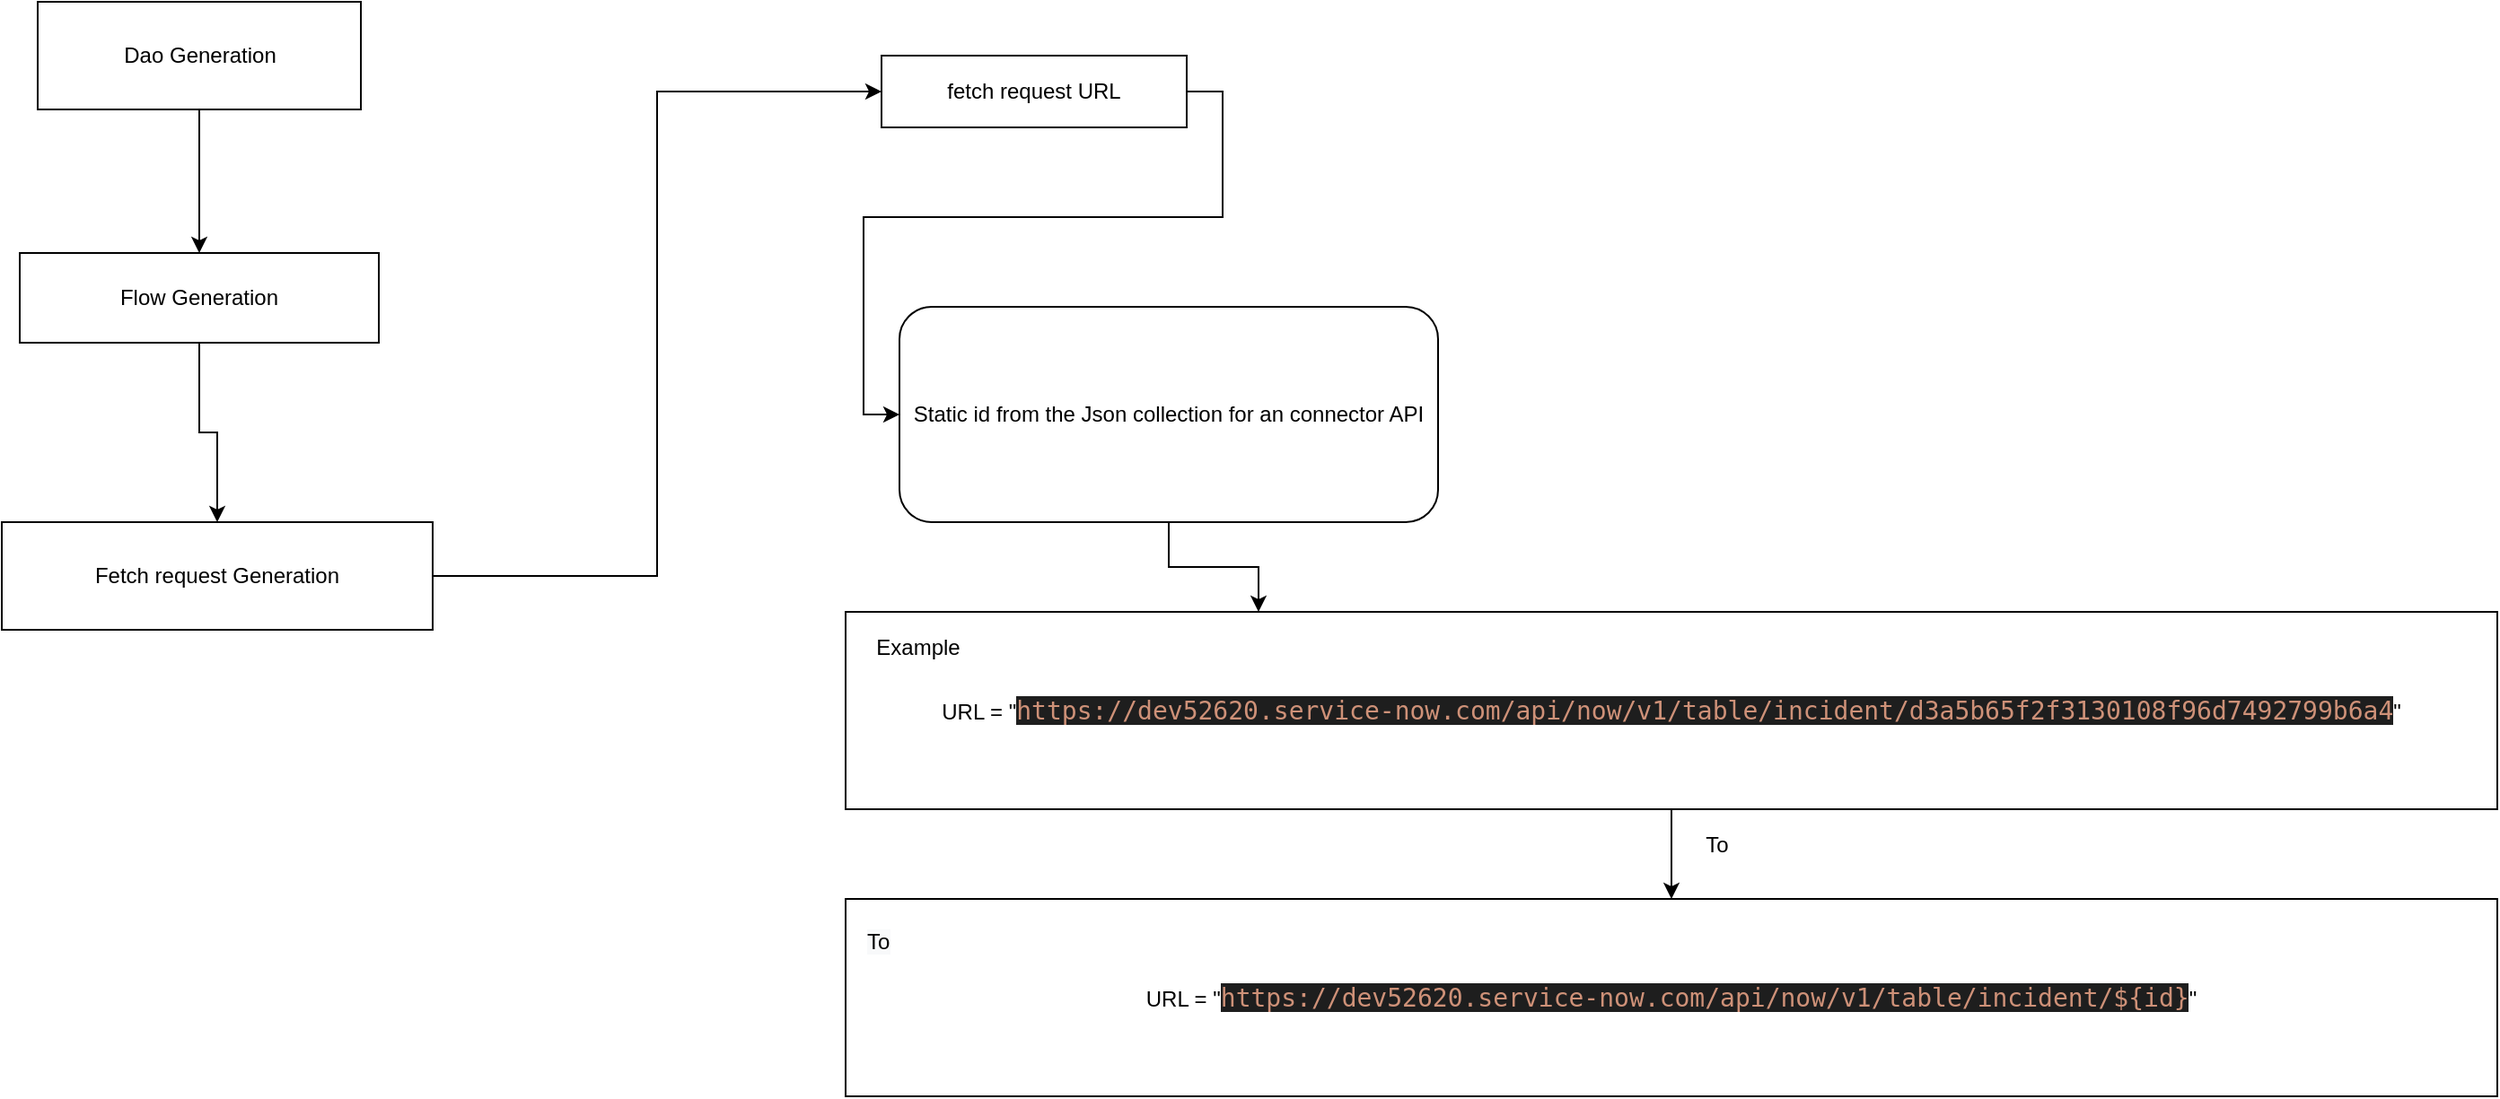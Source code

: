 <mxfile version="12.2.4" pages="1"><diagram id="fjr7JyN2Xj5zGjxnPLpC" name="Page-1"><mxGraphModel dx="477" dy="443" grid="1" gridSize="10" guides="1" tooltips="1" connect="1" arrows="1" fold="1" page="1" pageScale="1" pageWidth="827" pageHeight="1169" math="0" shadow="0"><root><mxCell id="0"/><mxCell id="1" parent="0"/><mxCell id="2MZphv4QrDWkQNsCDVkW-14" style="edgeStyle=orthogonalEdgeStyle;rounded=0;orthogonalLoop=1;jettySize=auto;html=1;exitX=0.5;exitY=1;exitDx=0;exitDy=0;entryX=0.5;entryY=0;entryDx=0;entryDy=0;" parent="1" source="2MZphv4QrDWkQNsCDVkW-12" target="2MZphv4QrDWkQNsCDVkW-13" edge="1"><mxGeometry relative="1" as="geometry"/></mxCell><mxCell id="2MZphv4QrDWkQNsCDVkW-12" value="" style="rounded=0;whiteSpace=wrap;html=1;" parent="1" vertex="1"><mxGeometry x="100" y="40" width="180" height="60" as="geometry"/></mxCell><mxCell id="2MZphv4QrDWkQNsCDVkW-6" style="edgeStyle=orthogonalEdgeStyle;rounded=0;orthogonalLoop=1;jettySize=auto;html=1;exitX=1;exitY=0.5;exitDx=0;exitDy=0;entryX=0;entryY=0.5;entryDx=0;entryDy=0;" parent="1" source="2MZphv4QrDWkQNsCDVkW-2" target="2MZphv4QrDWkQNsCDVkW-5" edge="1"><mxGeometry relative="1" as="geometry"/></mxCell><mxCell id="2MZphv4QrDWkQNsCDVkW-3" value="Dao Generation" style="text;html=1;align=center;verticalAlign=middle;resizable=0;points=[];autosize=1;strokeColor=none;" parent="1" vertex="1"><mxGeometry x="140" y="60" width="100" height="20" as="geometry"/></mxCell><mxCell id="2MZphv4QrDWkQNsCDVkW-2" value="fetch request URL" style="rounded=0;whiteSpace=wrap;html=1;" parent="1" vertex="1"><mxGeometry x="570" y="70" width="170" height="40" as="geometry"/></mxCell><mxCell id="2MZphv4QrDWkQNsCDVkW-9" style="edgeStyle=orthogonalEdgeStyle;rounded=0;orthogonalLoop=1;jettySize=auto;html=1;exitX=0.5;exitY=1;exitDx=0;exitDy=0;entryX=0.25;entryY=0;entryDx=0;entryDy=0;" parent="1" source="2MZphv4QrDWkQNsCDVkW-5" target="2MZphv4QrDWkQNsCDVkW-7" edge="1"><mxGeometry relative="1" as="geometry"/></mxCell><mxCell id="2MZphv4QrDWkQNsCDVkW-5" value="Static id from the Json collection for an connector API" style="rounded=1;whiteSpace=wrap;html=1;" parent="1" vertex="1"><mxGeometry x="580" y="210" width="300" height="120" as="geometry"/></mxCell><mxCell id="2MZphv4QrDWkQNsCDVkW-20" value="" style="edgeStyle=orthogonalEdgeStyle;rounded=0;orthogonalLoop=1;jettySize=auto;html=1;" parent="1" source="2MZphv4QrDWkQNsCDVkW-7" target="2MZphv4QrDWkQNsCDVkW-18" edge="1"><mxGeometry relative="1" as="geometry"/></mxCell><mxCell id="2MZphv4QrDWkQNsCDVkW-7" value="URL = &quot;&lt;span style=&quot;color: rgb(206 , 145 , 120) ; background-color: rgb(30 , 30 , 30) ; font-family: &amp;#34;droid sans mono&amp;#34; , monospace , monospace , &amp;#34;droid sans fallback&amp;#34; ; font-size: 14px&quot;&gt;https://dev52620.service-now.com/api/now/v1/table/incident/d3a5b65f2f3130108f96d7492799b6a4&lt;/span&gt;&lt;span&gt;&quot;&lt;/span&gt;" style="rounded=0;whiteSpace=wrap;html=1;" parent="1" vertex="1"><mxGeometry x="550" y="380" width="920" height="110" as="geometry"/></mxCell><mxCell id="2MZphv4QrDWkQNsCDVkW-8" value="Example" style="text;html=1;align=center;verticalAlign=middle;resizable=0;points=[];autosize=1;strokeColor=none;" parent="1" vertex="1"><mxGeometry x="560" y="390" width="60" height="20" as="geometry"/></mxCell><mxCell id="2MZphv4QrDWkQNsCDVkW-16" style="edgeStyle=orthogonalEdgeStyle;rounded=0;orthogonalLoop=1;jettySize=auto;html=1;exitX=0.5;exitY=1;exitDx=0;exitDy=0;" parent="1" source="2MZphv4QrDWkQNsCDVkW-13" target="2MZphv4QrDWkQNsCDVkW-15" edge="1"><mxGeometry relative="1" as="geometry"/></mxCell><mxCell id="2MZphv4QrDWkQNsCDVkW-13" value="Flow Generation" style="rounded=0;whiteSpace=wrap;html=1;" parent="1" vertex="1"><mxGeometry x="90" y="180" width="200" height="50" as="geometry"/></mxCell><mxCell id="2MZphv4QrDWkQNsCDVkW-17" style="edgeStyle=orthogonalEdgeStyle;rounded=0;orthogonalLoop=1;jettySize=auto;html=1;exitX=1;exitY=0.5;exitDx=0;exitDy=0;entryX=0;entryY=0.5;entryDx=0;entryDy=0;" parent="1" source="2MZphv4QrDWkQNsCDVkW-15" target="2MZphv4QrDWkQNsCDVkW-2" edge="1"><mxGeometry relative="1" as="geometry"/></mxCell><mxCell id="2MZphv4QrDWkQNsCDVkW-15" value="Fetch request Generation" style="rounded=0;whiteSpace=wrap;html=1;" parent="1" vertex="1"><mxGeometry x="80" y="330" width="240" height="60" as="geometry"/></mxCell><mxCell id="2MZphv4QrDWkQNsCDVkW-18" value="URL = &quot;&lt;span style=&quot;color: rgb(206 , 145 , 120) ; background-color: rgb(30 , 30 , 30) ; font-family: &amp;#34;droid sans mono&amp;#34; , monospace , monospace , &amp;#34;droid sans fallback&amp;#34; ; font-size: 14px&quot;&gt;https://dev52620.service-now.com/api/now/v1/table/incident/${id}&lt;/span&gt;&lt;span&gt;&quot;&lt;/span&gt;" style="rounded=0;whiteSpace=wrap;html=1;" parent="1" vertex="1"><mxGeometry x="550" y="540" width="920" height="110" as="geometry"/></mxCell><mxCell id="2MZphv4QrDWkQNsCDVkW-19" value="&lt;span style=&quot;color: rgb(0 , 0 , 0) ; font-family: &amp;#34;helvetica&amp;#34; ; font-size: 12px ; font-style: normal ; font-weight: 400 ; letter-spacing: normal ; text-align: center ; text-indent: 0px ; text-transform: none ; word-spacing: 0px ; background-color: rgb(248 , 249 , 250) ; display: inline ; float: none&quot;&gt;To&lt;/span&gt;" style="text;whiteSpace=wrap;html=1;" parent="1" vertex="1"><mxGeometry x="560" y="550" width="70" height="30" as="geometry"/></mxCell><mxCell id="2MZphv4QrDWkQNsCDVkW-21" value="To" style="text;html=1;align=center;verticalAlign=middle;resizable=0;points=[];autosize=1;strokeColor=none;" parent="1" vertex="1"><mxGeometry x="1020" y="500" width="30" height="20" as="geometry"/></mxCell></root></mxGraphModel></diagram></mxfile>